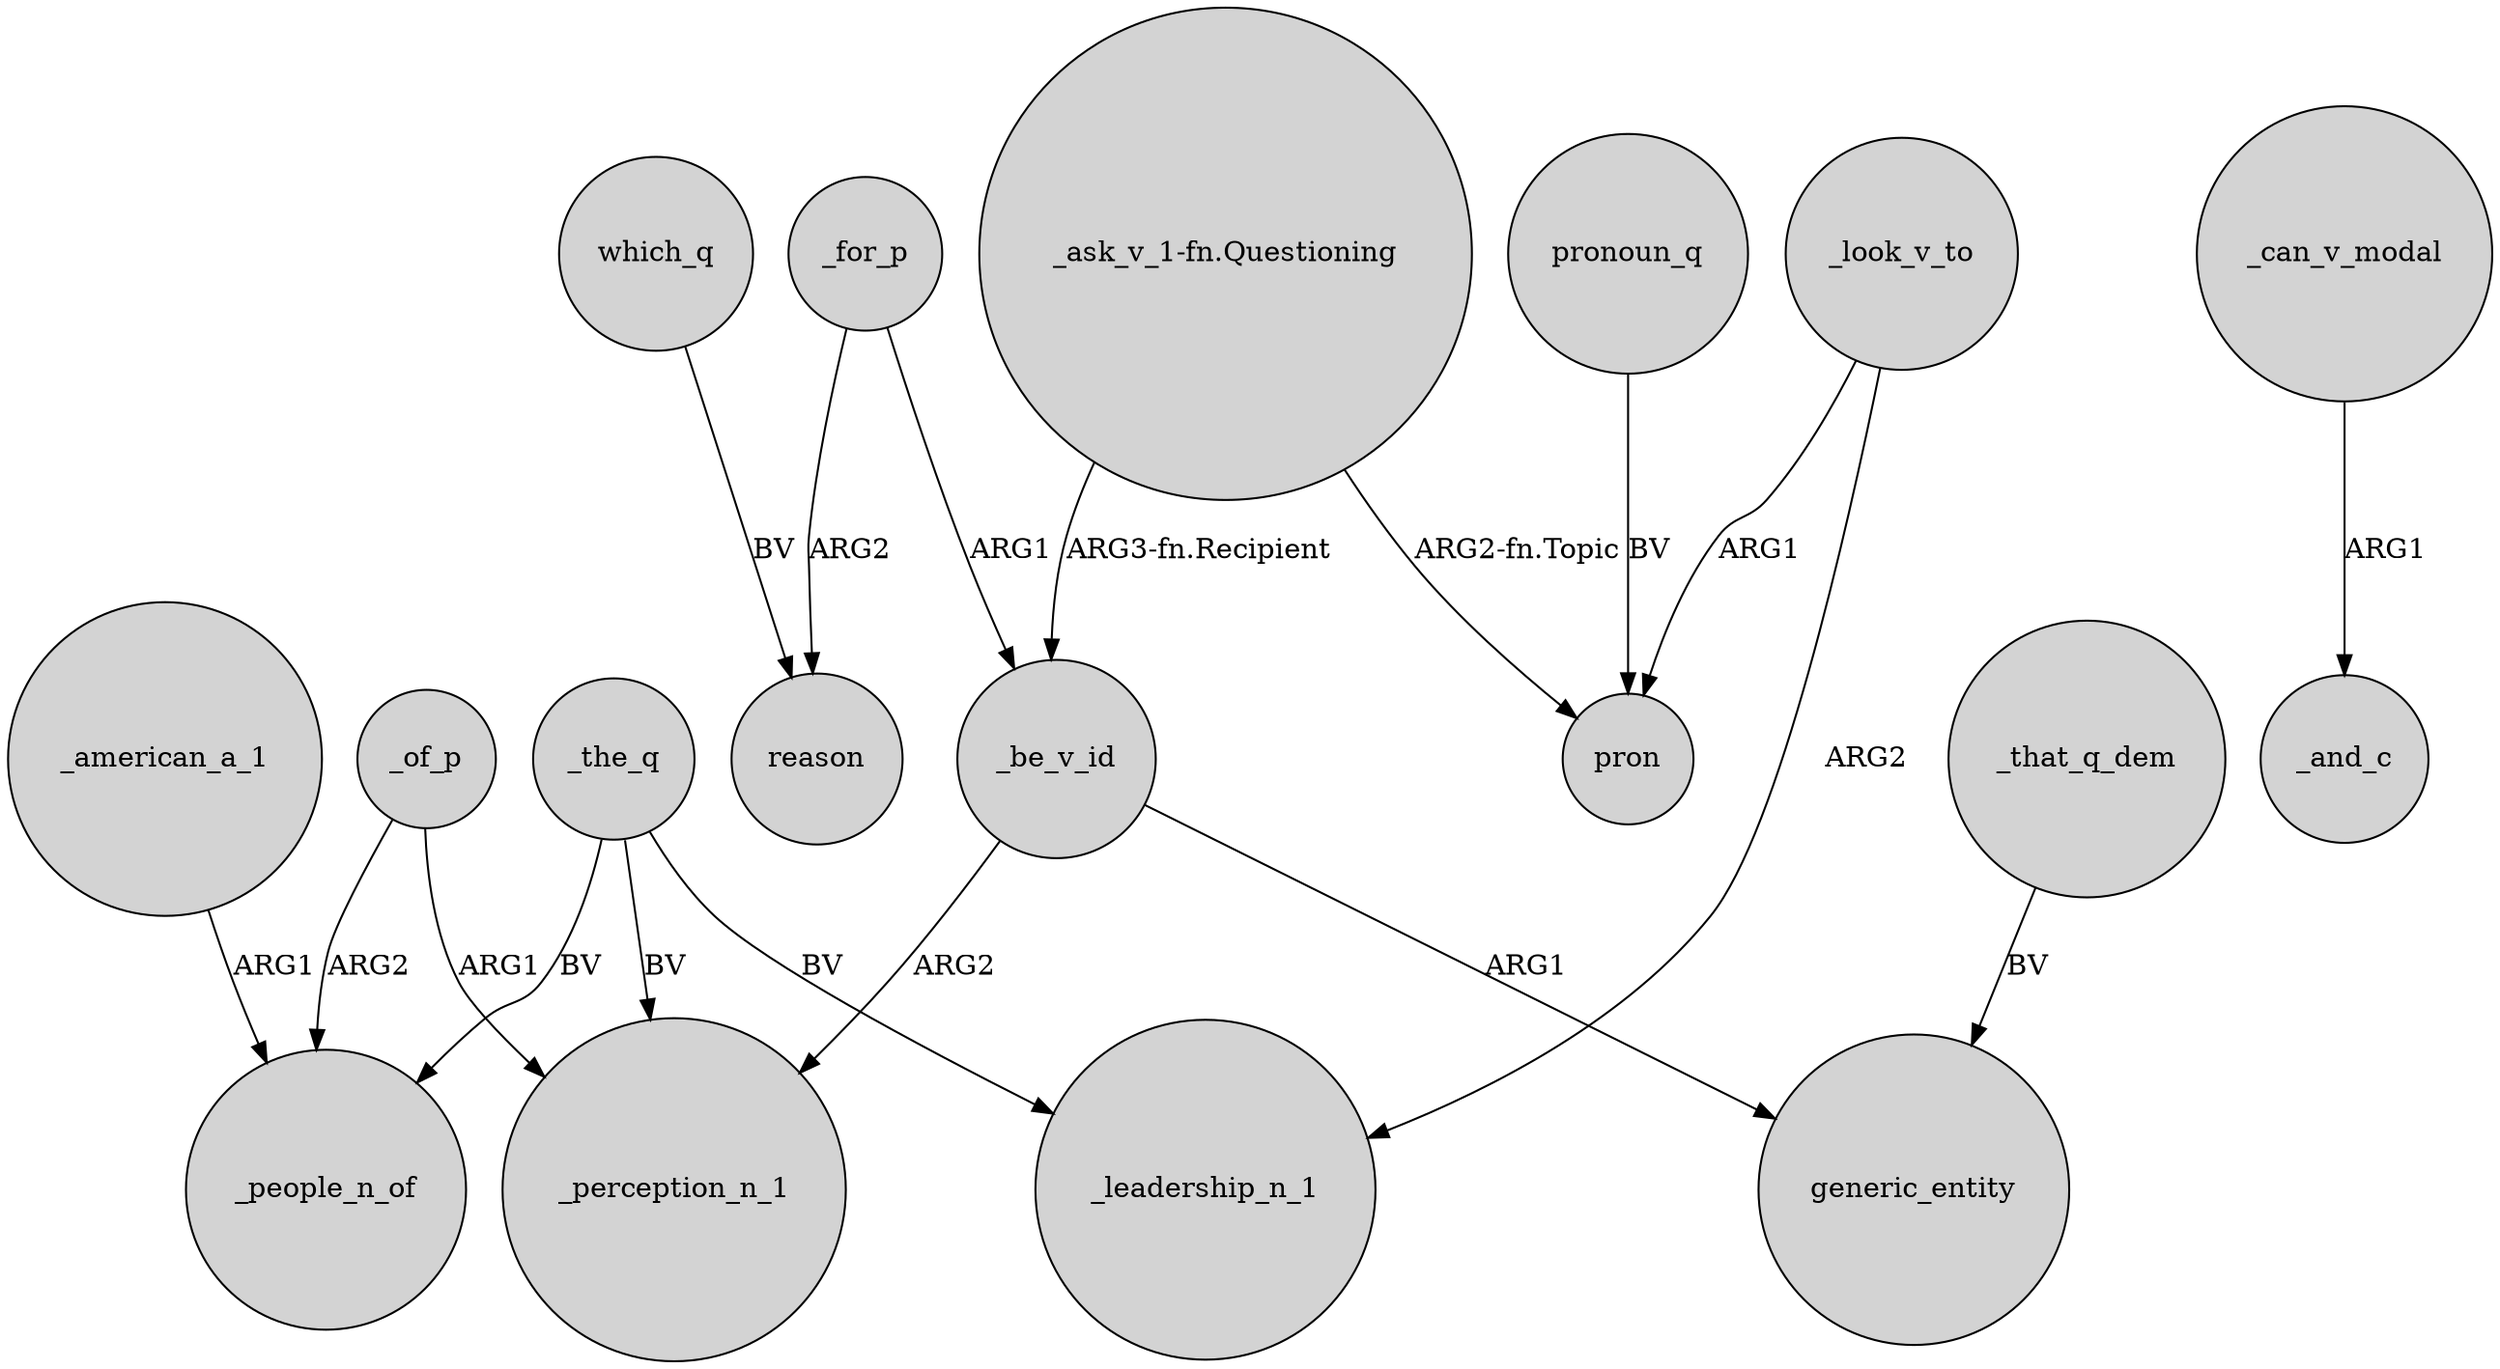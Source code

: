 digraph {
	node [shape=circle style=filled]
	_american_a_1 -> _people_n_of [label=ARG1]
	"_ask_v_1-fn.Questioning" -> _be_v_id [label="ARG3-fn.Recipient"]
	_can_v_modal -> _and_c [label=ARG1]
	_for_p -> _be_v_id [label=ARG1]
	_for_p -> reason [label=ARG2]
	_be_v_id -> _perception_n_1 [label=ARG2]
	_the_q -> _perception_n_1 [label=BV]
	_be_v_id -> generic_entity [label=ARG1]
	_of_p -> _people_n_of [label=ARG2]
	_the_q -> _leadership_n_1 [label=BV]
	which_q -> reason [label=BV]
	_of_p -> _perception_n_1 [label=ARG1]
	_that_q_dem -> generic_entity [label=BV]
	_the_q -> _people_n_of [label=BV]
	_look_v_to -> pron [label=ARG1]
	_look_v_to -> _leadership_n_1 [label=ARG2]
	"_ask_v_1-fn.Questioning" -> pron [label="ARG2-fn.Topic"]
	pronoun_q -> pron [label=BV]
}
